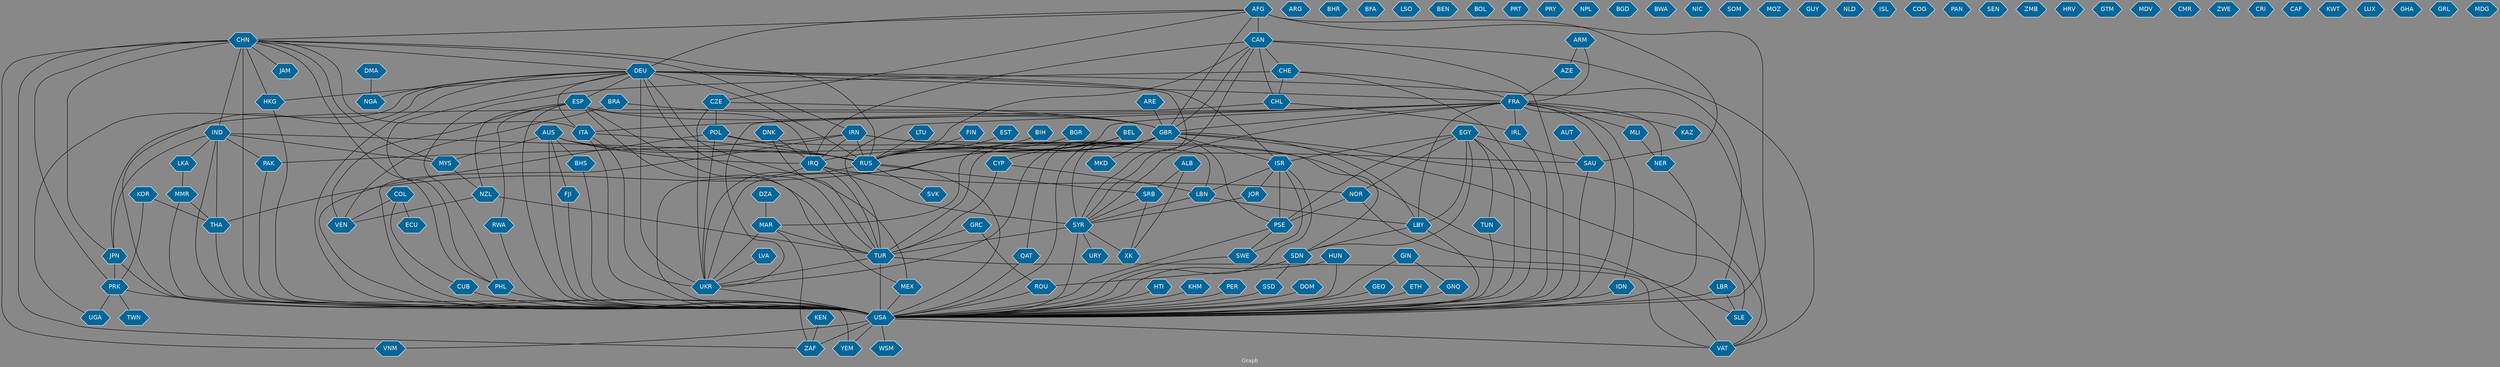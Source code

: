 // Countries together in item graph
graph {
	graph [bgcolor="#888888" fontcolor=white fontsize=12 label="Graph" outputorder=edgesfirst overlap=prism]
	node [color=white fillcolor="#006699" fontcolor=white fontname=Helvetica shape=hexagon style=filled]
	edge [arrowhead=open color=black fontcolor=white fontname=Courier fontsize=12]
		ROU [label=ROU]
		ISR [label=ISR]
		MEX [label=MEX]
		USA [label=USA]
		CHN [label=CHN]
		VAT [label=VAT]
		DEU [label=DEU]
		ZAF [label=ZAF]
		COL [label=COL]
		FIN [label=FIN]
		RUS [label=RUS]
		HTI [label=HTI]
		AUS [label=AUS]
		ARG [label=ARG]
		PRK [label=PRK]
		UKR [label=UKR]
		AUT [label=AUT]
		KEN [label=KEN]
		ESP [label=ESP]
		NGA [label=NGA]
		LBY [label=LBY]
		IRQ [label=IRQ]
		EGY [label=EGY]
		GBR [label=GBR]
		BHR [label=BHR]
		THA [label=THA]
		JPN [label=JPN]
		KHM [label=KHM]
		BFA [label=BFA]
		KOR [label=KOR]
		CZE [label=CZE]
		IND [label=IND]
		PAK [label=PAK]
		PHL [label=PHL]
		CUB [label=CUB]
		LSO [label=LSO]
		BEN [label=BEN]
		TUN [label=TUN]
		SLE [label=SLE]
		TUR [label=TUR]
		BOL [label=BOL]
		IRN [label=IRN]
		EST [label=EST]
		PER [label=PER]
		CAN [label=CAN]
		VEN [label=VEN]
		GRC [label=GRC]
		JAM [label=JAM]
		SYR [label=SYR]
		LBR [label=LBR]
		BHS [label=BHS]
		YEM [label=YEM]
		PRT [label=PRT]
		DNK [label=DNK]
		HUN [label=HUN]
		MAR [label=MAR]
		LBN [label=LBN]
		SWE [label=SWE]
		HKG [label=HKG]
		XK [label=XK]
		PRY [label=PRY]
		FRA [label=FRA]
		IRL [label=IRL]
		SSD [label=SSD]
		SDN [label=SDN]
		TWN [label=TWN]
		ITA [label=ITA]
		MLI [label=MLI]
		IDN [label=IDN]
		DOM [label=DOM]
		PSE [label=PSE]
		AFG [label=AFG]
		LKA [label=LKA]
		DZA [label=DZA]
		MMR [label=MMR]
		MYS [label=MYS]
		SAU [label=SAU]
		BRA [label=BRA]
		CHE [label=CHE]
		KAZ [label=KAZ]
		CHL [label=CHL]
		POL [label=POL]
		CYP [label=CYP]
		NPL [label=NPL]
		BGD [label=BGD]
		URY [label=URY]
		BIH [label=BIH]
		JOR [label=JOR]
		NZL [label=NZL]
		SRB [label=SRB]
		ALB [label=ALB]
		BWA [label=BWA]
		VNM [label=VNM]
		NIC [label=NIC]
		SOM [label=SOM]
		WSM [label=WSM]
		MOZ [label=MOZ]
		GIN [label=GIN]
		GNQ [label=GNQ]
		GUY [label=GUY]
		UGA [label=UGA]
		SVK [label=SVK]
		NLD [label=NLD]
		MKD [label=MKD]
		BEL [label=BEL]
		ISL [label=ISL]
		ECU [label=ECU]
		COG [label=COG]
		NER [label=NER]
		PAN [label=PAN]
		NOR [label=NOR]
		GEO [label=GEO]
		ARM [label=ARM]
		SEN [label=SEN]
		BGR [label=BGR]
		RWA [label=RWA]
		ARE [label=ARE]
		ZMB [label=ZMB]
		AZE [label=AZE]
		HRV [label=HRV]
		GTM [label=GTM]
		MDV [label=MDV]
		LVA [label=LVA]
		ETH [label=ETH]
		CMR [label=CMR]
		ZWE [label=ZWE]
		CRI [label=CRI]
		FJI [label=FJI]
		LTU [label=LTU]
		CAF [label=CAF]
		KWT [label=KWT]
		QAT [label=QAT]
		LUX [label=LUX]
		GHA [label=GHA]
		GRL [label=GRL]
		MDG [label=MDG]
		DMA [label=DMA]
			LVA -- UKR [weight=2]
			HKG -- USA [weight=2]
			HUN -- USA [weight=3]
			COL -- ECU [weight=2]
			LBR -- USA [weight=7]
			ALB -- SRB [weight=7]
			SYR -- TUR [weight=15]
			USA -- VAT [weight=1]
			CHE -- FRA [weight=1]
			LTU -- RUS [weight=1]
			IRQ -- NOR [weight=1]
			DEU -- MEX [weight=1]
			CAN -- SYR [weight=1]
			CAN -- USA [weight=3]
			AZE -- FRA [weight=1]
			AUS -- VAT [weight=1]
			LBY -- SDN [weight=1]
			THA -- USA [weight=1]
			AUT -- SAU [weight=1]
			CAN -- GBR [weight=1]
			IND -- MYS [weight=1]
			IND -- JPN [weight=2]
			ESP -- RWA [weight=2]
			CYP -- TUR [weight=4]
			ITA -- RUS [weight=2]
			ARM -- AZE [weight=1]
			MAR -- ZAF [weight=1]
			EGY -- TUN [weight=1]
			AFG -- GBR [weight=2]
			JOR -- SYR [weight=1]
			BRA -- GBR [weight=1]
			PHL -- USA [weight=10]
			AFG -- USA [weight=5]
			CAN -- RUS [weight=1]
			TUR -- VAT [weight=1]
			AUS -- IRQ [weight=7]
			CHN -- JAM [weight=1]
			AFG -- CZE [weight=1]
			CHE -- PHL [weight=2]
			CHN -- DEU [weight=2]
			PER -- USA [weight=1]
			KHM -- USA [weight=1]
			ITA -- UKR [weight=2]
			FRA -- KAZ [weight=2]
			CHN -- PRK [weight=2]
			CZE -- GBR [weight=1]
			LBY -- USA [weight=1]
			GBR -- PSE [weight=1]
			CHN -- ZAF [weight=2]
			SDN -- SSD [weight=2]
			USA -- YEM [weight=1]
			EST -- RUS [weight=1]
			GBR -- MAR [weight=1]
			CHL -- JPN [weight=1]
			TUR -- USA [weight=15]
			FRA -- MLI [weight=1]
			GBR -- THA [weight=9]
			PRK -- USA [weight=9]
			CYP -- LBN [weight=1]
			DEU -- ESP [weight=2]
			RWA -- USA [weight=2]
			CAN -- CHE [weight=1]
			ISR -- LBN [weight=4]
			ESP -- MEX [weight=4]
			DEU -- YEM [weight=1]
			AFG -- DEU [weight=1]
			PSE -- SWE [weight=4]
			IDN -- USA [weight=3]
			ARE -- GBR [weight=3]
			FRA -- IDN [weight=1]
			DEU -- ITA [weight=1]
			KOR -- PRK [weight=3]
			DEU -- RUS [weight=2]
			JPN -- USA [weight=20]
			ITA -- USA [weight=2]
			COL -- CUB [weight=1]
			CHN -- USA [weight=19]
			CAN -- VAT [weight=1]
			PRK -- TWN [weight=1]
			DEU -- PHL [weight=3]
			QAT -- USA [weight=1]
			ESP -- TUR [weight=1]
			AFG -- CAN [weight=1]
			EGY -- PSE [weight=5]
			MAR -- TUR [weight=1]
			GBR -- VAT [weight=1]
			MYS -- NZL [weight=5]
			ALB -- XK [weight=1]
			FRA -- NER [weight=1]
			AFG -- SAU [weight=2]
			DEU -- SYR [weight=4]
			IND -- USA [weight=5]
			CHE -- CHL [weight=1]
			LKA -- MMR [weight=2]
			GIN -- USA [weight=2]
			CHN -- IND [weight=2]
			DMA -- NGA [weight=1]
			CZE -- UKR [weight=2]
			GBR -- ISR [weight=1]
			COL -- VEN [weight=3]
			GBR -- LBY [weight=2]
			CHE -- USA [weight=1]
			DZA -- MAR [weight=1]
			MMR -- THA [weight=3]
			NZL -- TUR [weight=1]
			LBR -- SLE [weight=1]
			BEL -- RUS [weight=1]
			JPN -- PRK [weight=6]
			EGY -- USA [weight=3]
			GBR -- SLE [weight=2]
			IND -- THA [weight=1]
			MLI -- NER [weight=2]
			CHN -- JPN [weight=5]
			LBN -- SYR [weight=3]
			UKR -- USA [weight=1]
			PSE -- USA [weight=3]
			CHL -- IRL [weight=1]
			ESP -- NZL [weight=1]
			ISR -- USA [weight=9]
			GEO -- USA [weight=2]
			BHS -- USA [weight=1]
			GBR -- RUS [weight=1]
			RUS -- SRB [weight=4]
			POL -- USA [weight=2]
			GBR -- IRQ [weight=1]
			TUN -- USA [weight=1]
			HUN -- ROU [weight=1]
			GBR -- SYR [weight=5]
			ISR -- SWE [weight=1]
			IRQ -- SYR [weight=11]
			ROU -- USA [weight=2]
			IRN -- RUS [weight=1]
			FRA -- USA [weight=4]
			DEU -- FRA [weight=3]
			USA -- ZAF [weight=3]
			BGR -- RUS [weight=2]
			ISR -- PSE [weight=17]
			IND -- PAK [weight=10]
			USA -- VNM [weight=1]
			FRA -- GBR [weight=1]
			PAK -- USA [weight=2]
			POL -- SDN [weight=1]
			BEL -- CYP [weight=2]
			FRA -- ITA [weight=2]
			IRN -- IRQ [weight=1]
			DNK -- IRQ [weight=1]
			DNK -- TUR [weight=1]
			NOR -- PSE [weight=1]
			GBR -- MKD [weight=1]
			CZE -- POL [weight=2]
			TUR -- UKR [weight=1]
			ESP -- VEN [weight=2]
			SWE -- USA [weight=1]
			IND -- LKA [weight=2]
			HTI -- USA [weight=5]
			KEN -- ZAF [weight=1]
			CHN -- ITA [weight=2]
			NER -- USA [weight=1]
			FRA -- SYR [weight=3]
			EGY -- SDN [weight=1]
			MEX -- USA [weight=11]
			CHN -- PHL [weight=2]
			GRC -- ROU [weight=1]
			RUS -- UKR [weight=21]
			MMR -- USA [weight=4]
			CHN -- VNM [weight=1]
			NZL -- VEN [weight=1]
			FRA -- RUS [weight=1]
			IRN -- USA [weight=6]
			LBN -- LBY [weight=2]
			KOR -- THA [weight=2]
			IRN -- SAU [weight=3]
			ESP -- GBR [weight=1]
			POL -- RUS [weight=3]
			EGY -- LBY [weight=4]
			ESP -- USA [weight=3]
			DEU -- NGA [weight=1]
			AUS -- BHS [weight=2]
			AUS -- USA [weight=5]
			ARM -- FRA [weight=1]
			GBR -- USA [weight=7]
			BEL -- UKR [weight=1]
			DEU -- ISR [weight=1]
			NOR -- SLE [weight=1]
			SDN -- USA [weight=2]
			PRK -- UGA [weight=2]
			SYR -- USA [weight=21]
			DEU -- UKR [weight=4]
			AUS -- FJI [weight=1]
			ISR -- JOR [weight=1]
			EGY -- SAU [weight=1]
			SRB -- SYR [weight=1]
			GBR -- QAT [weight=1]
			AFG -- CHN [weight=3]
			FRA -- LBY [weight=1]
			GIN -- GNQ [weight=2]
			IRQ -- USA [weight=10]
			CHN -- IRN [weight=2]
			ETH -- USA [weight=2]
			RUS -- SVK [weight=1]
			FRA -- VAT [weight=1]
			FRA -- TUR [weight=1]
			IND -- RUS [weight=2]
			GBR -- TUR [weight=2]
			BIH -- RUS [weight=1]
			IRL -- USA [weight=1]
			GNQ -- USA [weight=2]
			DEU -- TUR [weight=2]
			GBR -- UKR [weight=2]
			FJI -- USA [weight=1]
			AUS -- RUS [weight=3]
			DEU -- LBR [weight=1]
			SSD -- USA [weight=2]
			CHN -- RUS [weight=3]
			EGY -- NOR [weight=1]
			RUS -- USA [weight=7]
			FRA -- IRL [weight=1]
			DEU -- USA [weight=2]
			GRC -- TUR [weight=1]
			DEU -- HKG [weight=1]
			CUB -- USA [weight=8]
			USA -- WSM [weight=2]
			FIN -- RUS [weight=1]
			BRA -- VEN [weight=1]
			ESP -- IRQ [weight=1]
			SRB -- XK [weight=1]
			POL -- UKR [weight=2]
			CHN -- MYS [weight=2]
			EGY -- ISR [weight=1]
			CAN -- IRQ [weight=2]
			IRN -- PAK [weight=3]
			DEU -- UGA [weight=1]
			MAR -- UKR [weight=1]
			SYR -- XK [weight=1]
			IRQ -- TUR [weight=3]
			FRA -- UKR [weight=1]
			SYR -- URY [weight=2]
			CAN -- CHL [weight=1]
			AUS -- MYS [weight=1]
			IRN -- LBN [weight=3]
			DOM -- USA [weight=1]
			CHN -- HKG [weight=12]
			SAU -- USA [weight=5]
}